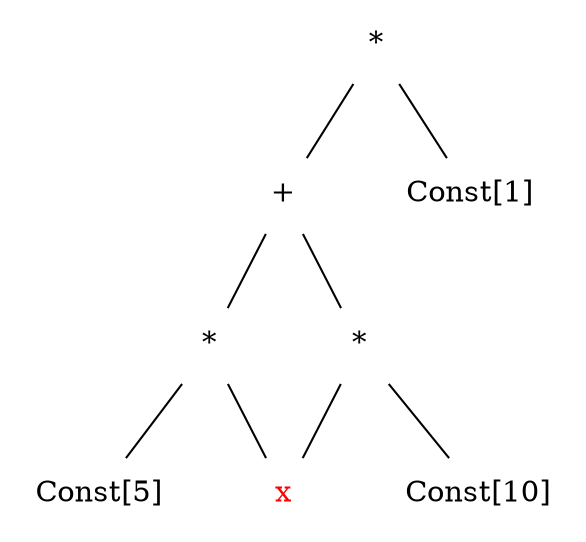 graph computation_graph {
edge [dir=none];
node [shape=none];
node15 [label=< <font color="black">*</font> >];
node16 [label=< <font color="black">+</font> >];
node17 [label=< <font color="black">*</font> >];
node18 [label=< <font color="black">Const[5]</font> >];
x [label=< <font color="red">x</font> >];
node17 -- node18;
node17 -- x;
node19 [label=< <font color="black">*</font> >];
node20 [label=< <font color="black">Const[10]</font> >];
x [label=< <font color="red">x</font> >];
node19 -- node20;
node19 -- x;
node16 -- node17;
node16 -- node19;
node21 [label=< <font color="black">Const[1]</font> >];
node15 -- node16;
node15 -- node21;
}
